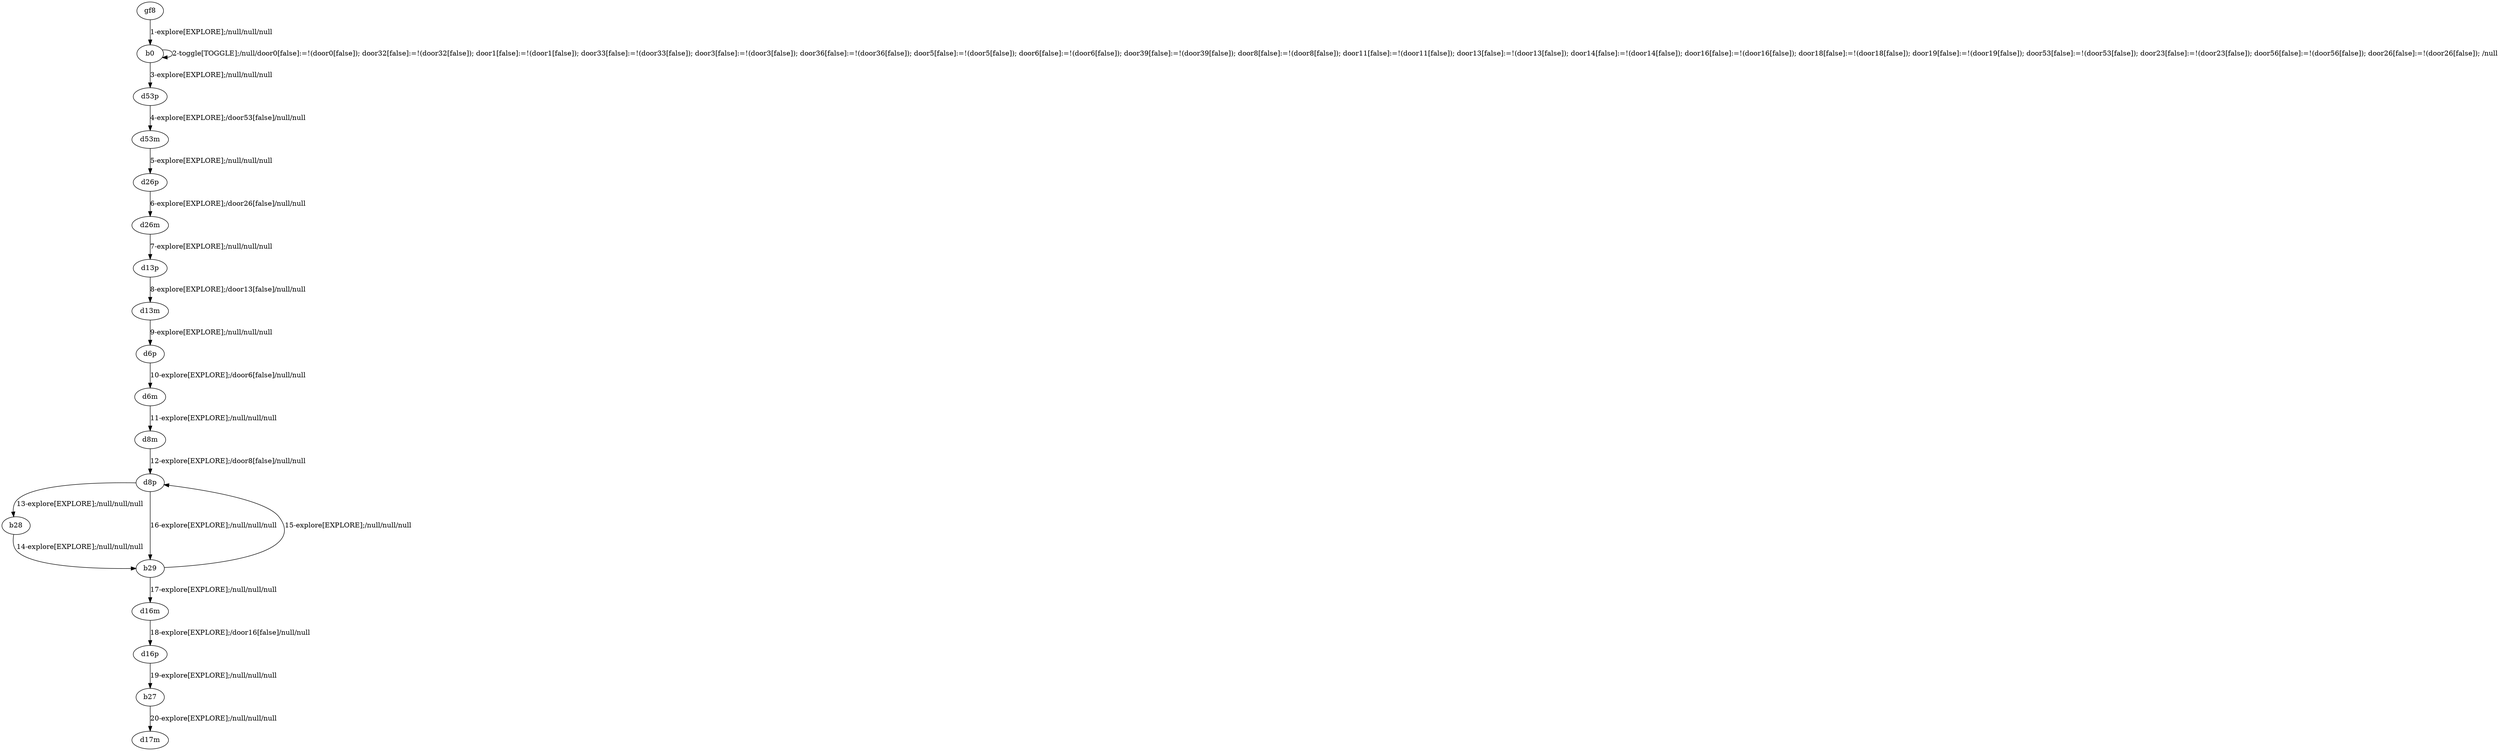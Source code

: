 # Total number of goals covered by this test: 1
# b29 --> d8p

digraph g {
"gf8" -> "b0" [label = "1-explore[EXPLORE];/null/null/null"];
"b0" -> "b0" [label = "2-toggle[TOGGLE];/null/door0[false]:=!(door0[false]); door32[false]:=!(door32[false]); door1[false]:=!(door1[false]); door33[false]:=!(door33[false]); door3[false]:=!(door3[false]); door36[false]:=!(door36[false]); door5[false]:=!(door5[false]); door6[false]:=!(door6[false]); door39[false]:=!(door39[false]); door8[false]:=!(door8[false]); door11[false]:=!(door11[false]); door13[false]:=!(door13[false]); door14[false]:=!(door14[false]); door16[false]:=!(door16[false]); door18[false]:=!(door18[false]); door19[false]:=!(door19[false]); door53[false]:=!(door53[false]); door23[false]:=!(door23[false]); door56[false]:=!(door56[false]); door26[false]:=!(door26[false]); /null"];
"b0" -> "d53p" [label = "3-explore[EXPLORE];/null/null/null"];
"d53p" -> "d53m" [label = "4-explore[EXPLORE];/door53[false]/null/null"];
"d53m" -> "d26p" [label = "5-explore[EXPLORE];/null/null/null"];
"d26p" -> "d26m" [label = "6-explore[EXPLORE];/door26[false]/null/null"];
"d26m" -> "d13p" [label = "7-explore[EXPLORE];/null/null/null"];
"d13p" -> "d13m" [label = "8-explore[EXPLORE];/door13[false]/null/null"];
"d13m" -> "d6p" [label = "9-explore[EXPLORE];/null/null/null"];
"d6p" -> "d6m" [label = "10-explore[EXPLORE];/door6[false]/null/null"];
"d6m" -> "d8m" [label = "11-explore[EXPLORE];/null/null/null"];
"d8m" -> "d8p" [label = "12-explore[EXPLORE];/door8[false]/null/null"];
"d8p" -> "b28" [label = "13-explore[EXPLORE];/null/null/null"];
"b28" -> "b29" [label = "14-explore[EXPLORE];/null/null/null"];
"b29" -> "d8p" [label = "15-explore[EXPLORE];/null/null/null"];
"d8p" -> "b29" [label = "16-explore[EXPLORE];/null/null/null"];
"b29" -> "d16m" [label = "17-explore[EXPLORE];/null/null/null"];
"d16m" -> "d16p" [label = "18-explore[EXPLORE];/door16[false]/null/null"];
"d16p" -> "b27" [label = "19-explore[EXPLORE];/null/null/null"];
"b27" -> "d17m" [label = "20-explore[EXPLORE];/null/null/null"];
}